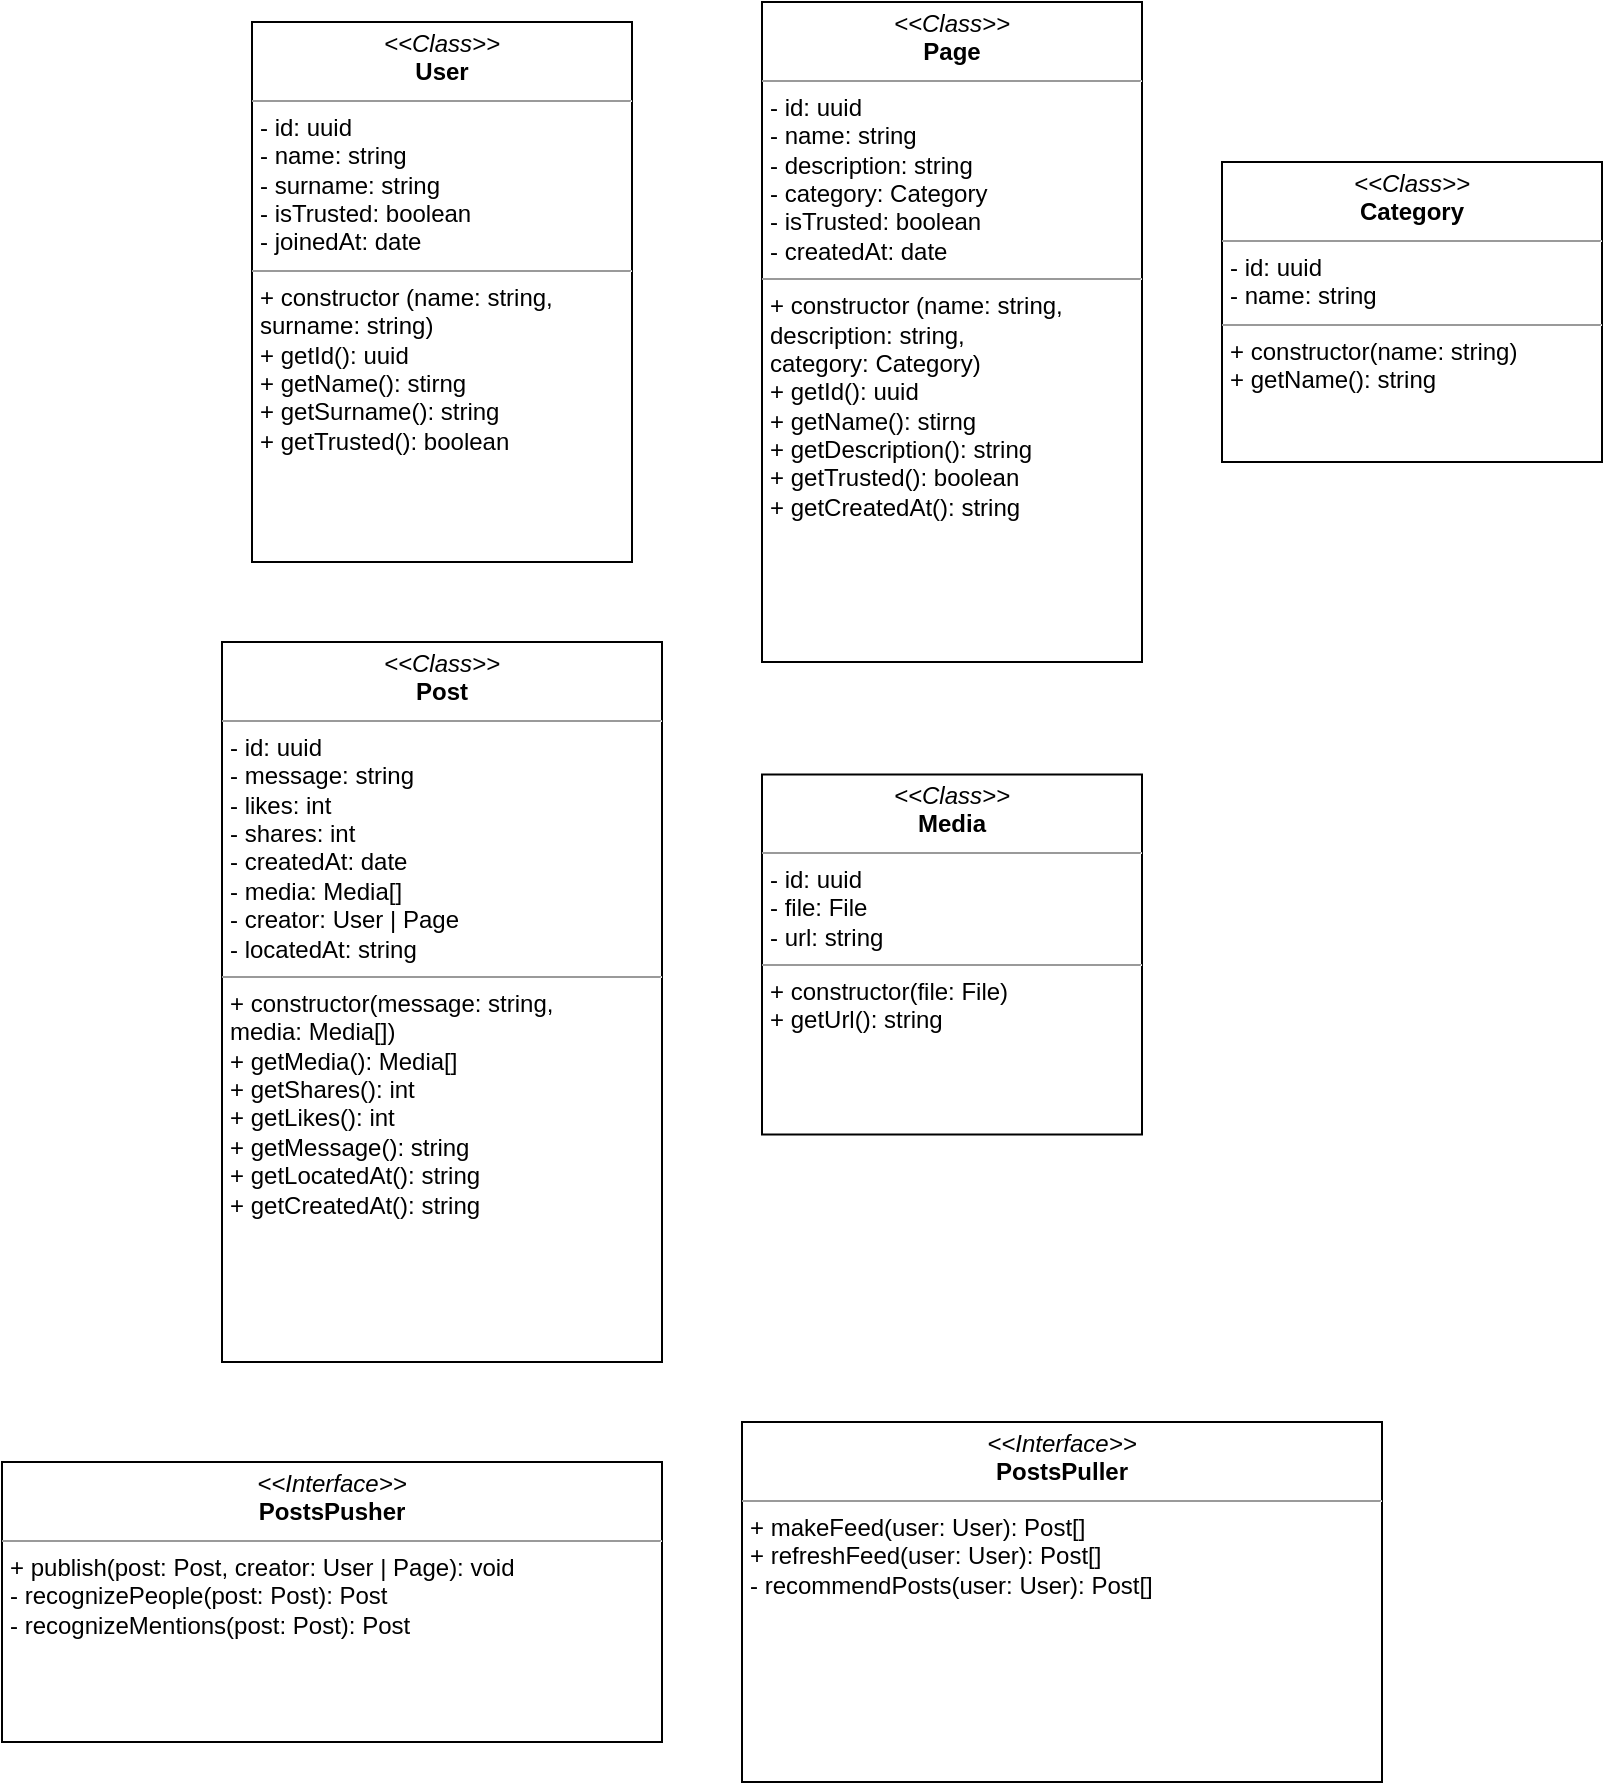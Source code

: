 <mxfile version="15.0.3" type="device"><diagram id="OCq5G9QUyt0e3TVbxt3s" name="Page-1"><mxGraphModel dx="2066" dy="1073" grid="1" gridSize="10" guides="1" tooltips="1" connect="1" arrows="1" fold="1" page="1" pageScale="1" pageWidth="827" pageHeight="1169" math="0" shadow="0"><root><mxCell id="0"/><mxCell id="1" parent="0"/><mxCell id="Xg8h8yPBBrFZOUu-C1LH-1" value="&lt;p style=&quot;margin: 0px ; margin-top: 4px ; text-align: center&quot;&gt;&lt;i&gt;&amp;lt;&amp;lt;Interface&amp;gt;&amp;gt;&lt;/i&gt;&lt;br&gt;&lt;b&gt;PostsPusher&lt;/b&gt;&lt;/p&gt;&lt;hr size=&quot;1&quot;&gt;&lt;p style=&quot;margin: 0px ; margin-left: 4px&quot;&gt;+ publish(post: Post&lt;span&gt;, creator: User | Page): void&lt;br&gt;&lt;/span&gt;- recognizePeople(post: Post): Post&lt;span&gt;&lt;br&gt;&lt;/span&gt;- recognizeMentions(post: Post): Post&lt;span&gt;&lt;br&gt;&lt;/span&gt;&lt;/p&gt;&lt;p style=&quot;margin: 0px ; margin-left: 4px&quot;&gt;&lt;br&gt;&lt;/p&gt;" style="verticalAlign=top;align=left;overflow=fill;fontSize=12;fontFamily=Helvetica;html=1;" parent="1" vertex="1"><mxGeometry x="60" y="760" width="330" height="140" as="geometry"/></mxCell><mxCell id="Xg8h8yPBBrFZOUu-C1LH-2" value="&lt;p style=&quot;margin: 0px ; margin-top: 4px ; text-align: center&quot;&gt;&lt;i&gt;&amp;lt;&amp;lt;Interface&amp;gt;&amp;gt;&lt;/i&gt;&lt;br&gt;&lt;b&gt;PostsPuller&lt;/b&gt;&lt;/p&gt;&lt;hr size=&quot;1&quot;&gt;&lt;p style=&quot;margin: 0px ; margin-left: 4px&quot;&gt;+ makeFeed(user: User): Post[]&lt;/p&gt;&lt;p style=&quot;margin: 0px ; margin-left: 4px&quot;&gt;+ refreshFeed(user: User): Post[]&lt;/p&gt;&lt;p style=&quot;margin: 0px ; margin-left: 4px&quot;&gt;- recommendPosts(user: User): Post[]&lt;/p&gt;" style="verticalAlign=top;align=left;overflow=fill;fontSize=12;fontFamily=Helvetica;html=1;" parent="1" vertex="1"><mxGeometry x="430" y="740" width="320" height="180" as="geometry"/></mxCell><mxCell id="Xg8h8yPBBrFZOUu-C1LH-3" value="&lt;p style=&quot;margin: 0px ; margin-top: 4px ; text-align: center&quot;&gt;&lt;i&gt;&amp;lt;&amp;lt;Class&amp;gt;&amp;gt;&lt;/i&gt;&lt;br&gt;&lt;b&gt;Media&lt;/b&gt;&lt;/p&gt;&lt;hr size=&quot;1&quot;&gt;&lt;p style=&quot;margin: 0px ; margin-left: 4px&quot;&gt;- id: uuid&lt;/p&gt;&lt;p style=&quot;margin: 0px ; margin-left: 4px&quot;&gt;- file: File&lt;br&gt;&lt;/p&gt;&lt;p style=&quot;margin: 0px ; margin-left: 4px&quot;&gt;- url: string&lt;/p&gt;&lt;hr size=&quot;1&quot;&gt;&lt;p style=&quot;margin: 0px ; margin-left: 4px&quot;&gt;+ constructor(file: File)&lt;/p&gt;&lt;p style=&quot;margin: 0px ; margin-left: 4px&quot;&gt;+ getUrl(): string&lt;br&gt;&lt;/p&gt;" style="verticalAlign=top;align=left;overflow=fill;fontSize=12;fontFamily=Helvetica;html=1;" parent="1" vertex="1"><mxGeometry x="440" y="416.25" width="190" height="180" as="geometry"/></mxCell><mxCell id="Xg8h8yPBBrFZOUu-C1LH-4" value="&lt;p style=&quot;margin: 0px ; margin-top: 4px ; text-align: center&quot;&gt;&lt;i&gt;&amp;lt;&amp;lt;Class&amp;gt;&amp;gt;&lt;/i&gt;&lt;br&gt;&lt;b&gt;User&lt;/b&gt;&lt;/p&gt;&lt;hr size=&quot;1&quot;&gt;&lt;p style=&quot;margin: 0px ; margin-left: 4px&quot;&gt;- id: uuid&lt;/p&gt;&lt;p style=&quot;margin: 0px ; margin-left: 4px&quot;&gt;- name: string&lt;br&gt;&lt;/p&gt;&lt;p style=&quot;margin: 0px ; margin-left: 4px&quot;&gt;- surname: string&lt;/p&gt;&lt;p style=&quot;margin: 0px ; margin-left: 4px&quot;&gt;&lt;span&gt;- isTrusted: boolean&lt;/span&gt;&lt;br&gt;&lt;/p&gt;&lt;p style=&quot;margin: 0px 0px 0px 4px&quot;&gt;- joinedAt: date&lt;/p&gt;&lt;hr size=&quot;1&quot;&gt;&lt;p style=&quot;margin: 0px ; margin-left: 4px&quot;&gt;+ constructor (name: string,&lt;br&gt;surname: string)&lt;/p&gt;&lt;p style=&quot;margin: 0px ; margin-left: 4px&quot;&gt;+ getId(): uuid&lt;br&gt;&lt;/p&gt;&lt;p style=&quot;margin: 0px ; margin-left: 4px&quot;&gt;+ getName(): stirng&lt;/p&gt;&lt;p style=&quot;margin: 0px ; margin-left: 4px&quot;&gt;+ getSurname(): string&lt;/p&gt;&lt;p style=&quot;margin: 0px ; margin-left: 4px&quot;&gt;+ getTrusted(): boolean&lt;br&gt;&lt;br&gt;&lt;/p&gt;" style="verticalAlign=top;align=left;overflow=fill;fontSize=12;fontFamily=Helvetica;html=1;" parent="1" vertex="1"><mxGeometry x="185" y="40" width="190" height="270" as="geometry"/></mxCell><mxCell id="Xg8h8yPBBrFZOUu-C1LH-5" value="&lt;p style=&quot;margin: 0px ; margin-top: 4px ; text-align: center&quot;&gt;&lt;i&gt;&amp;lt;&amp;lt;Class&amp;gt;&amp;gt;&lt;/i&gt;&lt;br&gt;&lt;b&gt;Post&lt;/b&gt;&lt;/p&gt;&lt;hr size=&quot;1&quot;&gt;&lt;p style=&quot;margin: 0px ; margin-left: 4px&quot;&gt;- id: uuid&lt;/p&gt;&lt;p style=&quot;margin: 0px ; margin-left: 4px&quot;&gt;- message: string&lt;/p&gt;&lt;p style=&quot;margin: 0px ; margin-left: 4px&quot;&gt;- likes: int&lt;br&gt;&lt;/p&gt;&lt;p style=&quot;margin: 0px ; margin-left: 4px&quot;&gt;- shares: int&lt;/p&gt;&lt;p style=&quot;margin: 0px ; margin-left: 4px&quot;&gt;- createdAt: date&lt;/p&gt;&lt;p style=&quot;margin: 0px ; margin-left: 4px&quot;&gt;- media: Media[]&lt;/p&gt;&lt;p style=&quot;margin: 0px ; margin-left: 4px&quot;&gt;- creator: User | Page&lt;/p&gt;&lt;p style=&quot;margin: 0px ; margin-left: 4px&quot;&gt;- locatedAt: string&lt;/p&gt;&lt;hr size=&quot;1&quot;&gt;&lt;p style=&quot;margin: 0px ; margin-left: 4px&quot;&gt;+ constructor(message: string, &lt;br&gt;media: Media[])&lt;/p&gt;&lt;p style=&quot;margin: 0px ; margin-left: 4px&quot;&gt;+ getMedia(): Media[]&lt;br&gt;&lt;/p&gt;&lt;p style=&quot;margin: 0px ; margin-left: 4px&quot;&gt;+ getShares(): int&lt;/p&gt;&lt;p style=&quot;margin: 0px ; margin-left: 4px&quot;&gt;+ getLikes(): int&lt;/p&gt;&lt;p style=&quot;margin: 0px ; margin-left: 4px&quot;&gt;+ getMessage(): string&lt;/p&gt;&lt;p style=&quot;margin: 0px ; margin-left: 4px&quot;&gt;+ getLocatedAt(): string&lt;br&gt;&lt;/p&gt;&lt;p style=&quot;margin: 0px ; margin-left: 4px&quot;&gt;+ getCreatedAt(): string&lt;br&gt;&lt;/p&gt;" style="verticalAlign=top;align=left;overflow=fill;fontSize=12;fontFamily=Helvetica;html=1;" parent="1" vertex="1"><mxGeometry x="170" y="350" width="220" height="360" as="geometry"/></mxCell><mxCell id="Xg8h8yPBBrFZOUu-C1LH-6" style="edgeStyle=orthogonalEdgeStyle;rounded=0;orthogonalLoop=1;jettySize=auto;html=1;exitX=0.5;exitY=1;exitDx=0;exitDy=0;" parent="1" source="Xg8h8yPBBrFZOUu-C1LH-5" target="Xg8h8yPBBrFZOUu-C1LH-5" edge="1"><mxGeometry relative="1" as="geometry"/></mxCell><mxCell id="pm76oTBB0NW2B6VvwAtN-1" value="&lt;p style=&quot;margin: 0px ; margin-top: 4px ; text-align: center&quot;&gt;&lt;i&gt;&amp;lt;&amp;lt;Class&amp;gt;&amp;gt;&lt;/i&gt;&lt;br&gt;&lt;b&gt;Page&lt;/b&gt;&lt;/p&gt;&lt;hr size=&quot;1&quot;&gt;&lt;p style=&quot;margin: 0px ; margin-left: 4px&quot;&gt;- id: uuid&lt;/p&gt;&lt;p style=&quot;margin: 0px ; margin-left: 4px&quot;&gt;- name: string&lt;br&gt;&lt;/p&gt;&lt;p style=&quot;margin: 0px ; margin-left: 4px&quot;&gt;- description: string&lt;/p&gt;&lt;p style=&quot;margin: 0px ; margin-left: 4px&quot;&gt;- category: Category&lt;/p&gt;&lt;p style=&quot;margin: 0px ; margin-left: 4px&quot;&gt;&lt;span&gt;- isTrusted: boolean&lt;/span&gt;&lt;br&gt;&lt;/p&gt;&lt;p style=&quot;margin: 0px 0px 0px 4px&quot;&gt;- createdAt: date&lt;/p&gt;&lt;hr size=&quot;1&quot;&gt;&lt;p style=&quot;margin: 0px ; margin-left: 4px&quot;&gt;+ constructor (name: string,&lt;br&gt;description: string, &lt;br&gt;category: Category)&lt;/p&gt;&lt;p style=&quot;margin: 0px ; margin-left: 4px&quot;&gt;+ getId(): uuid&lt;br&gt;&lt;/p&gt;&lt;p style=&quot;margin: 0px ; margin-left: 4px&quot;&gt;+ getName(): stirng&lt;/p&gt;&lt;p style=&quot;margin: 0px ; margin-left: 4px&quot;&gt;+ getDescription(): string&lt;/p&gt;&lt;p style=&quot;margin: 0px ; margin-left: 4px&quot;&gt;+ getTrusted(): boolean&lt;/p&gt;&lt;p style=&quot;margin: 0px ; margin-left: 4px&quot;&gt;+ getCreatedAt(): string&lt;/p&gt;" style="verticalAlign=top;align=left;overflow=fill;fontSize=12;fontFamily=Helvetica;html=1;" parent="1" vertex="1"><mxGeometry x="440" y="30" width="190" height="330" as="geometry"/></mxCell><mxCell id="N7iY_LwLJg4qfZiQ6Jcf-1" value="&lt;p style=&quot;margin: 0px ; margin-top: 4px ; text-align: center&quot;&gt;&lt;i&gt;&amp;lt;&amp;lt;Class&amp;gt;&amp;gt;&lt;/i&gt;&lt;br&gt;&lt;b&gt;Category&lt;/b&gt;&lt;/p&gt;&lt;hr size=&quot;1&quot;&gt;&lt;p style=&quot;margin: 0px ; margin-left: 4px&quot;&gt;- id: uuid&lt;/p&gt;&lt;p style=&quot;margin: 0px ; margin-left: 4px&quot;&gt;- name: string&lt;/p&gt;&lt;hr size=&quot;1&quot;&gt;&lt;p style=&quot;margin: 0px ; margin-left: 4px&quot;&gt;+ constructor(name: string)&lt;/p&gt;&lt;p style=&quot;margin: 0px ; margin-left: 4px&quot;&gt;+ getName(): string&lt;/p&gt;" style="verticalAlign=top;align=left;overflow=fill;fontSize=12;fontFamily=Helvetica;html=1;" vertex="1" parent="1"><mxGeometry x="670" y="110" width="190" height="150" as="geometry"/></mxCell></root></mxGraphModel></diagram></mxfile>